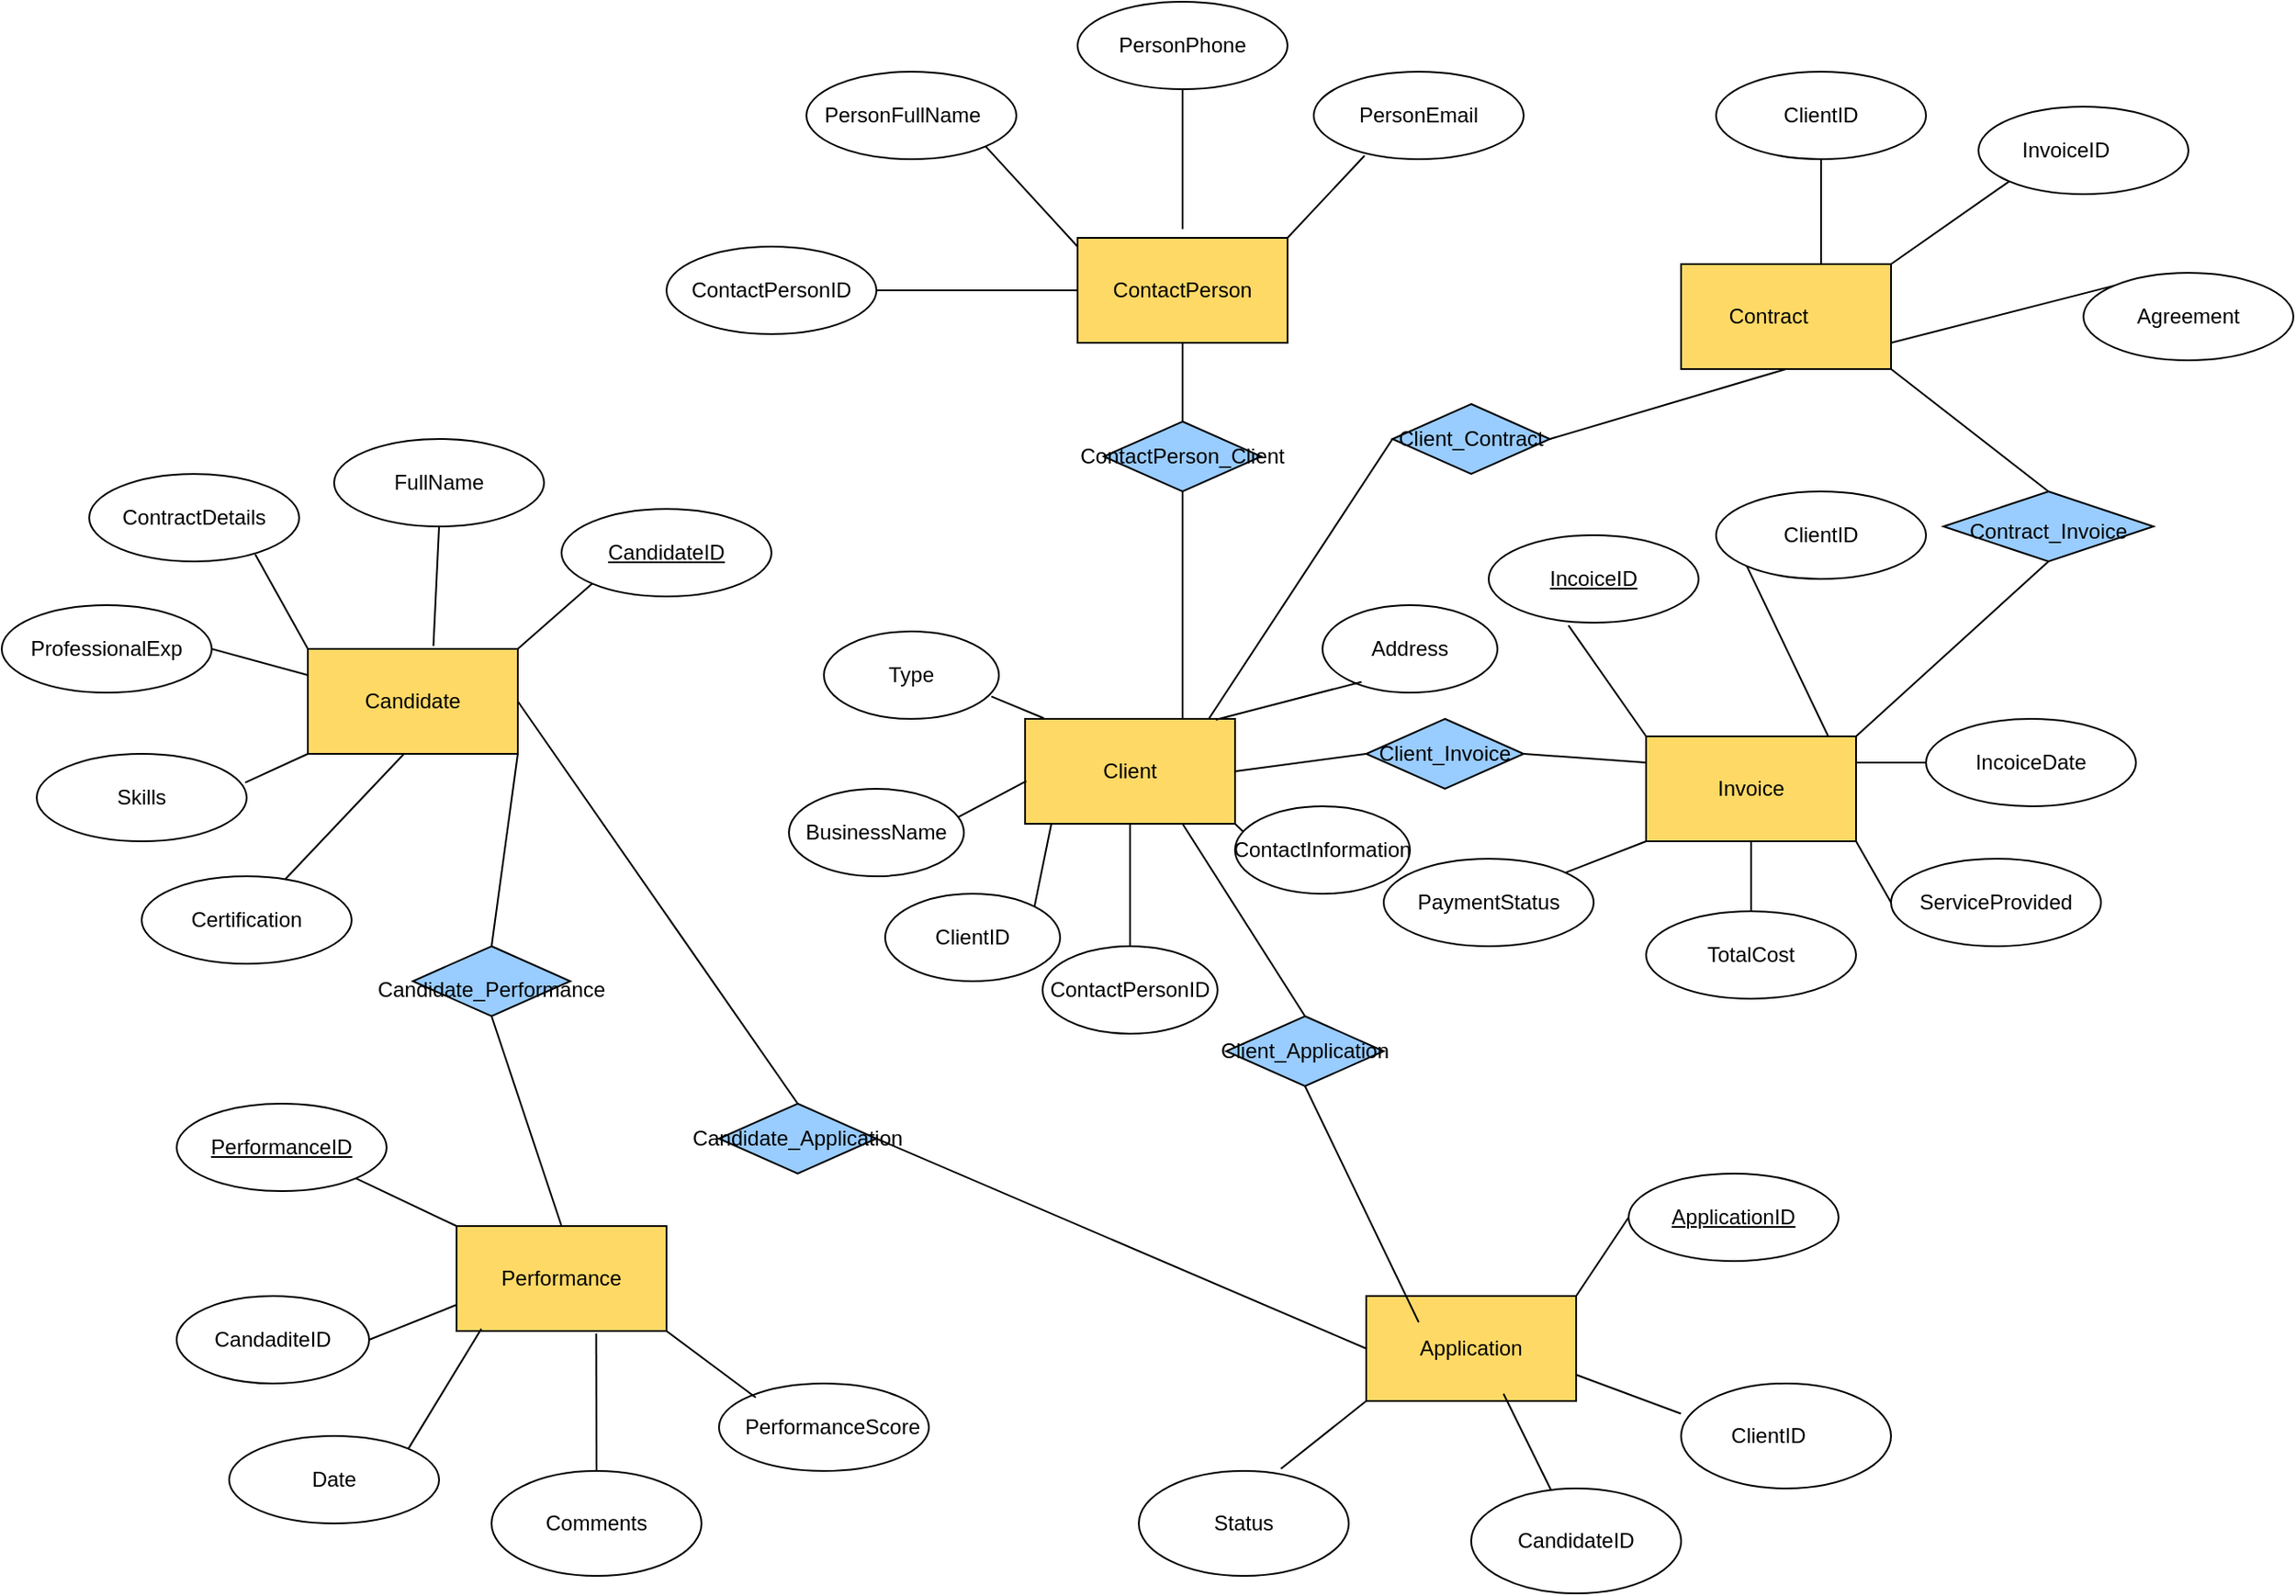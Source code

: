 <mxfile version="24.8.4">
  <diagram name="Page-1" id="_pU-WNQT1wnBNlO78gKb">
    <mxGraphModel dx="1106" dy="1480" grid="1" gridSize="10" guides="1" tooltips="1" connect="1" arrows="1" fold="1" page="1" pageScale="1" pageWidth="850" pageHeight="1100" math="0" shadow="0">
      <root>
        <mxCell id="0" />
        <mxCell id="1" parent="0" />
        <mxCell id="n1prHvsE-R-aELV-WZbh-2" value="" style="rounded=0;whiteSpace=wrap;html=1;fillColor=#FFD966;" vertex="1" parent="1">
          <mxGeometry x="775" y="590" width="120" height="60" as="geometry" />
        </mxCell>
        <mxCell id="n1prHvsE-R-aELV-WZbh-4" value="" style="rounded=0;whiteSpace=wrap;html=1;fillColor=#FFD966;" vertex="1" parent="1">
          <mxGeometry x="365" y="550" width="120" height="60" as="geometry" />
        </mxCell>
        <mxCell id="n1prHvsE-R-aELV-WZbh-9" value="" style="ellipse;whiteSpace=wrap;html=1;" vertex="1" parent="1">
          <mxGeometry x="600" y="970" width="120" height="50" as="geometry" />
        </mxCell>
        <mxCell id="n1prHvsE-R-aELV-WZbh-29" value="" style="rounded=0;whiteSpace=wrap;html=1;fillColor=#FFD966;" vertex="1" parent="1">
          <mxGeometry x="1150" y="330" width="120" height="60" as="geometry" />
        </mxCell>
        <mxCell id="n1prHvsE-R-aELV-WZbh-62" value="" style="rounded=0;whiteSpace=wrap;html=1;fillColor=#FFD966;" vertex="1" parent="1">
          <mxGeometry x="450" y="880" width="120" height="60" as="geometry" />
        </mxCell>
        <mxCell id="n1prHvsE-R-aELV-WZbh-63" value="" style="ellipse;whiteSpace=wrap;html=1;" vertex="1" parent="1">
          <mxGeometry x="290" y="810" width="120" height="50" as="geometry" />
        </mxCell>
        <mxCell id="n1prHvsE-R-aELV-WZbh-64" value="" style="ellipse;whiteSpace=wrap;html=1;" vertex="1" parent="1">
          <mxGeometry x="290" y="920" width="110" height="50" as="geometry" />
        </mxCell>
        <mxCell id="n1prHvsE-R-aELV-WZbh-65" value="" style="ellipse;whiteSpace=wrap;html=1;" vertex="1" parent="1">
          <mxGeometry x="470" y="1020" width="120" height="60" as="geometry" />
        </mxCell>
        <mxCell id="n1prHvsE-R-aELV-WZbh-66" value="" style="ellipse;whiteSpace=wrap;html=1;" vertex="1" parent="1">
          <mxGeometry x="320" y="1000" width="120" height="50" as="geometry" />
        </mxCell>
        <mxCell id="n1prHvsE-R-aELV-WZbh-67" value="PerformanceScore" style="text;html=1;align=center;verticalAlign=middle;whiteSpace=wrap;rounded=0;" vertex="1" parent="1">
          <mxGeometry x="635" y="980" width="60" height="30" as="geometry" />
        </mxCell>
        <mxCell id="n1prHvsE-R-aELV-WZbh-68" value="Comments" style="text;html=1;align=center;verticalAlign=middle;whiteSpace=wrap;rounded=0;" vertex="1" parent="1">
          <mxGeometry x="500" y="1035" width="60" height="30" as="geometry" />
        </mxCell>
        <mxCell id="n1prHvsE-R-aELV-WZbh-69" value="Date" style="text;html=1;align=center;verticalAlign=middle;whiteSpace=wrap;rounded=0;" vertex="1" parent="1">
          <mxGeometry x="350" y="1010" width="60" height="30" as="geometry" />
        </mxCell>
        <mxCell id="n1prHvsE-R-aELV-WZbh-70" value="CandaditeID" style="text;html=1;align=center;verticalAlign=middle;whiteSpace=wrap;rounded=0;" vertex="1" parent="1">
          <mxGeometry x="315" y="930" width="60" height="30" as="geometry" />
        </mxCell>
        <mxCell id="n1prHvsE-R-aELV-WZbh-71" value="&lt;u&gt;PerformanceID&lt;/u&gt;" style="text;html=1;align=center;verticalAlign=middle;whiteSpace=wrap;rounded=0;" vertex="1" parent="1">
          <mxGeometry x="320" y="820" width="60" height="30" as="geometry" />
        </mxCell>
        <mxCell id="n1prHvsE-R-aELV-WZbh-72" value="Performance" style="text;html=1;align=center;verticalAlign=middle;whiteSpace=wrap;rounded=0;" vertex="1" parent="1">
          <mxGeometry x="480" y="895" width="60" height="30" as="geometry" />
        </mxCell>
        <mxCell id="n1prHvsE-R-aELV-WZbh-73" value="" style="endArrow=none;html=1;rounded=0;exitX=1;exitY=1;exitDx=0;exitDy=0;entryX=0;entryY=0;entryDx=0;entryDy=0;" edge="1" parent="1" source="n1prHvsE-R-aELV-WZbh-62">
          <mxGeometry width="50" height="50" relative="1" as="geometry">
            <mxPoint x="490" y="770" as="sourcePoint" />
            <mxPoint x="621" y="978" as="targetPoint" />
          </mxGeometry>
        </mxCell>
        <mxCell id="n1prHvsE-R-aELV-WZbh-74" value="" style="endArrow=none;html=1;rounded=0;exitX=0.5;exitY=0;exitDx=0;exitDy=0;entryX=0.665;entryY=1.026;entryDx=0;entryDy=0;entryPerimeter=0;" edge="1" parent="1" source="n1prHvsE-R-aELV-WZbh-65" target="n1prHvsE-R-aELV-WZbh-62">
          <mxGeometry width="50" height="50" relative="1" as="geometry">
            <mxPoint x="490" y="770" as="sourcePoint" />
            <mxPoint x="540" y="720" as="targetPoint" />
          </mxGeometry>
        </mxCell>
        <mxCell id="n1prHvsE-R-aELV-WZbh-75" value="" style="endArrow=none;html=1;rounded=0;exitX=1;exitY=0;exitDx=0;exitDy=0;entryX=0.118;entryY=0.979;entryDx=0;entryDy=0;entryPerimeter=0;" edge="1" parent="1" source="n1prHvsE-R-aELV-WZbh-66" target="n1prHvsE-R-aELV-WZbh-62">
          <mxGeometry width="50" height="50" relative="1" as="geometry">
            <mxPoint x="490" y="770" as="sourcePoint" />
            <mxPoint x="540" y="720" as="targetPoint" />
          </mxGeometry>
        </mxCell>
        <mxCell id="n1prHvsE-R-aELV-WZbh-76" value="" style="endArrow=none;html=1;rounded=0;exitX=1;exitY=0.5;exitDx=0;exitDy=0;entryX=0;entryY=0.75;entryDx=0;entryDy=0;" edge="1" parent="1" source="n1prHvsE-R-aELV-WZbh-64" target="n1prHvsE-R-aELV-WZbh-62">
          <mxGeometry width="50" height="50" relative="1" as="geometry">
            <mxPoint x="490" y="770" as="sourcePoint" />
            <mxPoint x="540" y="720" as="targetPoint" />
          </mxGeometry>
        </mxCell>
        <mxCell id="n1prHvsE-R-aELV-WZbh-77" value="" style="endArrow=none;html=1;rounded=0;exitX=1;exitY=1;exitDx=0;exitDy=0;entryX=0;entryY=0;entryDx=0;entryDy=0;" edge="1" parent="1" source="n1prHvsE-R-aELV-WZbh-63" target="n1prHvsE-R-aELV-WZbh-62">
          <mxGeometry width="50" height="50" relative="1" as="geometry">
            <mxPoint x="490" y="770" as="sourcePoint" />
            <mxPoint x="540" y="720" as="targetPoint" />
          </mxGeometry>
        </mxCell>
        <mxCell id="n1prHvsE-R-aELV-WZbh-120" value="" style="rounded=0;whiteSpace=wrap;html=1;fillColor=#FFD966;" vertex="1" parent="1">
          <mxGeometry x="970" y="920" width="120" height="60" as="geometry" />
        </mxCell>
        <mxCell id="n1prHvsE-R-aELV-WZbh-121" value="" style="ellipse;whiteSpace=wrap;html=1;" vertex="1" parent="1">
          <mxGeometry x="1030" y="1030" width="120" height="60" as="geometry" />
        </mxCell>
        <mxCell id="n1prHvsE-R-aELV-WZbh-122" value="" style="ellipse;whiteSpace=wrap;html=1;" vertex="1" parent="1">
          <mxGeometry x="1120" y="850" width="120" height="50" as="geometry" />
        </mxCell>
        <mxCell id="n1prHvsE-R-aELV-WZbh-123" value="" style="ellipse;whiteSpace=wrap;html=1;" vertex="1" parent="1">
          <mxGeometry x="1150" y="970" width="120" height="60" as="geometry" />
        </mxCell>
        <mxCell id="n1prHvsE-R-aELV-WZbh-124" value="" style="ellipse;whiteSpace=wrap;html=1;" vertex="1" parent="1">
          <mxGeometry x="840" y="1020" width="120" height="60" as="geometry" />
        </mxCell>
        <mxCell id="n1prHvsE-R-aELV-WZbh-125" value="Status" style="text;html=1;align=center;verticalAlign=middle;whiteSpace=wrap;rounded=0;" vertex="1" parent="1">
          <mxGeometry x="870" y="1035" width="60" height="30" as="geometry" />
        </mxCell>
        <mxCell id="n1prHvsE-R-aELV-WZbh-126" value="CandidateID" style="text;html=1;align=center;verticalAlign=middle;whiteSpace=wrap;rounded=0;" vertex="1" parent="1">
          <mxGeometry x="1060" y="1045" width="60" height="30" as="geometry" />
        </mxCell>
        <mxCell id="n1prHvsE-R-aELV-WZbh-127" value="ClientID" style="text;html=1;align=center;verticalAlign=middle;whiteSpace=wrap;rounded=0;" vertex="1" parent="1">
          <mxGeometry x="1170" y="985" width="60" height="30" as="geometry" />
        </mxCell>
        <mxCell id="n1prHvsE-R-aELV-WZbh-128" value="&lt;u&gt;ApplicationID&lt;/u&gt;" style="text;html=1;align=center;verticalAlign=middle;whiteSpace=wrap;rounded=0;" vertex="1" parent="1">
          <mxGeometry x="1150" y="860" width="60" height="30" as="geometry" />
        </mxCell>
        <mxCell id="n1prHvsE-R-aELV-WZbh-129" value="Application" style="text;html=1;align=center;verticalAlign=middle;whiteSpace=wrap;rounded=0;" vertex="1" parent="1">
          <mxGeometry x="1000" y="935" width="60" height="30" as="geometry" />
        </mxCell>
        <mxCell id="n1prHvsE-R-aELV-WZbh-130" value="" style="endArrow=none;html=1;rounded=0;exitX=-0.001;exitY=0.288;exitDx=0;exitDy=0;exitPerimeter=0;entryX=1;entryY=0.75;entryDx=0;entryDy=0;" edge="1" parent="1" source="n1prHvsE-R-aELV-WZbh-123" target="n1prHvsE-R-aELV-WZbh-120">
          <mxGeometry width="50" height="50" relative="1" as="geometry">
            <mxPoint x="930" y="860" as="sourcePoint" />
            <mxPoint x="980" y="810" as="targetPoint" />
          </mxGeometry>
        </mxCell>
        <mxCell id="n1prHvsE-R-aELV-WZbh-131" value="" style="endArrow=none;html=1;rounded=0;entryX=0.654;entryY=0.931;entryDx=0;entryDy=0;entryPerimeter=0;" edge="1" parent="1" source="n1prHvsE-R-aELV-WZbh-121" target="n1prHvsE-R-aELV-WZbh-120">
          <mxGeometry width="50" height="50" relative="1" as="geometry">
            <mxPoint x="930" y="860" as="sourcePoint" />
            <mxPoint x="980" y="810" as="targetPoint" />
          </mxGeometry>
        </mxCell>
        <mxCell id="n1prHvsE-R-aELV-WZbh-132" value="" style="endArrow=none;html=1;rounded=0;exitX=0.677;exitY=-0.021;exitDx=0;exitDy=0;exitPerimeter=0;entryX=0;entryY=1;entryDx=0;entryDy=0;" edge="1" parent="1" source="n1prHvsE-R-aELV-WZbh-124" target="n1prHvsE-R-aELV-WZbh-120">
          <mxGeometry width="50" height="50" relative="1" as="geometry">
            <mxPoint x="930" y="860" as="sourcePoint" />
            <mxPoint x="980" y="810" as="targetPoint" />
          </mxGeometry>
        </mxCell>
        <mxCell id="n1prHvsE-R-aELV-WZbh-133" value="" style="endArrow=none;html=1;rounded=0;entryX=0;entryY=0.5;entryDx=0;entryDy=0;exitX=1;exitY=0;exitDx=0;exitDy=0;" edge="1" parent="1" source="n1prHvsE-R-aELV-WZbh-120" target="n1prHvsE-R-aELV-WZbh-122">
          <mxGeometry width="50" height="50" relative="1" as="geometry">
            <mxPoint x="1030" y="900" as="sourcePoint" />
            <mxPoint x="1080" y="850" as="targetPoint" />
          </mxGeometry>
        </mxCell>
        <mxCell id="n1prHvsE-R-aELV-WZbh-154" value="" style="rounded=0;whiteSpace=wrap;html=1;fillColor=#FFD966;" vertex="1" parent="1">
          <mxGeometry x="1130" y="600" width="120" height="60" as="geometry" />
        </mxCell>
        <mxCell id="n1prHvsE-R-aELV-WZbh-155" value="" style="ellipse;whiteSpace=wrap;html=1;" vertex="1" parent="1">
          <mxGeometry x="1040" y="485" width="120" height="50" as="geometry" />
        </mxCell>
        <mxCell id="n1prHvsE-R-aELV-WZbh-156" value="" style="ellipse;whiteSpace=wrap;html=1;" vertex="1" parent="1">
          <mxGeometry x="980" y="670" width="120" height="50" as="geometry" />
        </mxCell>
        <mxCell id="n1prHvsE-R-aELV-WZbh-157" value="" style="ellipse;whiteSpace=wrap;html=1;" vertex="1" parent="1">
          <mxGeometry x="1130" y="700" width="120" height="50" as="geometry" />
        </mxCell>
        <mxCell id="n1prHvsE-R-aELV-WZbh-158" value="" style="ellipse;whiteSpace=wrap;html=1;" vertex="1" parent="1">
          <mxGeometry x="1170" y="460" width="120" height="50" as="geometry" />
        </mxCell>
        <mxCell id="n1prHvsE-R-aELV-WZbh-159" value="" style="ellipse;whiteSpace=wrap;html=1;" vertex="1" parent="1">
          <mxGeometry x="1290" y="590" width="120" height="50" as="geometry" />
        </mxCell>
        <mxCell id="n1prHvsE-R-aELV-WZbh-160" value="" style="ellipse;whiteSpace=wrap;html=1;" vertex="1" parent="1">
          <mxGeometry x="1270" y="670" width="120" height="50" as="geometry" />
        </mxCell>
        <mxCell id="n1prHvsE-R-aELV-WZbh-161" value="IncoiceDate" style="text;html=1;align=center;verticalAlign=middle;whiteSpace=wrap;rounded=0;" vertex="1" parent="1">
          <mxGeometry x="1320" y="600" width="60" height="30" as="geometry" />
        </mxCell>
        <mxCell id="n1prHvsE-R-aELV-WZbh-162" value="ClientID" style="text;html=1;align=center;verticalAlign=middle;whiteSpace=wrap;rounded=0;" vertex="1" parent="1">
          <mxGeometry x="1200" y="470" width="60" height="30" as="geometry" />
        </mxCell>
        <mxCell id="n1prHvsE-R-aELV-WZbh-163" value="&lt;u&gt;IncoiceID&lt;/u&gt;" style="text;html=1;align=center;verticalAlign=middle;whiteSpace=wrap;rounded=0;" vertex="1" parent="1">
          <mxGeometry x="1070" y="495" width="60" height="30" as="geometry" />
        </mxCell>
        <mxCell id="n1prHvsE-R-aELV-WZbh-164" value="ServiceProvided" style="text;html=1;align=center;verticalAlign=middle;whiteSpace=wrap;rounded=0;" vertex="1" parent="1">
          <mxGeometry x="1300" y="680" width="60" height="30" as="geometry" />
        </mxCell>
        <mxCell id="n1prHvsE-R-aELV-WZbh-165" value="TotalCost" style="text;html=1;align=center;verticalAlign=middle;whiteSpace=wrap;rounded=0;" vertex="1" parent="1">
          <mxGeometry x="1160" y="710" width="60" height="30" as="geometry" />
        </mxCell>
        <mxCell id="n1prHvsE-R-aELV-WZbh-166" value="PaymentStatus" style="text;html=1;align=center;verticalAlign=middle;whiteSpace=wrap;rounded=0;" vertex="1" parent="1">
          <mxGeometry x="1010" y="680" width="60" height="30" as="geometry" />
        </mxCell>
        <mxCell id="n1prHvsE-R-aELV-WZbh-167" value="Invoice" style="text;html=1;align=center;verticalAlign=middle;whiteSpace=wrap;rounded=0;" vertex="1" parent="1">
          <mxGeometry x="1160" y="615" width="60" height="30" as="geometry" />
        </mxCell>
        <mxCell id="n1prHvsE-R-aELV-WZbh-168" value="" style="endArrow=none;html=1;rounded=0;entryX=0;entryY=0.5;entryDx=0;entryDy=0;exitX=1;exitY=0.25;exitDx=0;exitDy=0;" edge="1" parent="1" source="n1prHvsE-R-aELV-WZbh-154" target="n1prHvsE-R-aELV-WZbh-159">
          <mxGeometry width="50" height="50" relative="1" as="geometry">
            <mxPoint x="900" y="830" as="sourcePoint" />
            <mxPoint x="950" y="780" as="targetPoint" />
          </mxGeometry>
        </mxCell>
        <mxCell id="n1prHvsE-R-aELV-WZbh-169" value="" style="endArrow=none;html=1;rounded=0;exitX=0;exitY=0.5;exitDx=0;exitDy=0;entryX=1;entryY=1;entryDx=0;entryDy=0;" edge="1" parent="1" source="n1prHvsE-R-aELV-WZbh-160" target="n1prHvsE-R-aELV-WZbh-154">
          <mxGeometry width="50" height="50" relative="1" as="geometry">
            <mxPoint x="900" y="830" as="sourcePoint" />
            <mxPoint x="950" y="780" as="targetPoint" />
          </mxGeometry>
        </mxCell>
        <mxCell id="n1prHvsE-R-aELV-WZbh-170" value="" style="endArrow=none;html=1;rounded=0;entryX=0.5;entryY=1;entryDx=0;entryDy=0;exitX=0.5;exitY=0;exitDx=0;exitDy=0;" edge="1" parent="1" source="n1prHvsE-R-aELV-WZbh-157" target="n1prHvsE-R-aELV-WZbh-154">
          <mxGeometry width="50" height="50" relative="1" as="geometry">
            <mxPoint x="900" y="830" as="sourcePoint" />
            <mxPoint x="950" y="780" as="targetPoint" />
          </mxGeometry>
        </mxCell>
        <mxCell id="n1prHvsE-R-aELV-WZbh-171" value="" style="endArrow=none;html=1;rounded=0;entryX=0;entryY=1;entryDx=0;entryDy=0;" edge="1" parent="1" source="n1prHvsE-R-aELV-WZbh-156" target="n1prHvsE-R-aELV-WZbh-154">
          <mxGeometry width="50" height="50" relative="1" as="geometry">
            <mxPoint x="1000" y="810" as="sourcePoint" />
            <mxPoint x="1050" y="760" as="targetPoint" />
          </mxGeometry>
        </mxCell>
        <mxCell id="n1prHvsE-R-aELV-WZbh-172" value="" style="endArrow=none;html=1;rounded=0;exitX=0;exitY=0;exitDx=0;exitDy=0;entryX=0.38;entryY=1.031;entryDx=0;entryDy=0;entryPerimeter=0;" edge="1" parent="1" source="n1prHvsE-R-aELV-WZbh-154" target="n1prHvsE-R-aELV-WZbh-155">
          <mxGeometry width="50" height="50" relative="1" as="geometry">
            <mxPoint x="1090" y="610" as="sourcePoint" />
            <mxPoint x="1140" y="560" as="targetPoint" />
          </mxGeometry>
        </mxCell>
        <mxCell id="n1prHvsE-R-aELV-WZbh-173" value="" style="endArrow=none;html=1;rounded=0;entryX=0;entryY=1;entryDx=0;entryDy=0;exitX=0.868;exitY=0.002;exitDx=0;exitDy=0;exitPerimeter=0;" edge="1" parent="1" source="n1prHvsE-R-aELV-WZbh-154" target="n1prHvsE-R-aELV-WZbh-158">
          <mxGeometry width="50" height="50" relative="1" as="geometry">
            <mxPoint x="900" y="830" as="sourcePoint" />
            <mxPoint x="950" y="780" as="targetPoint" />
          </mxGeometry>
        </mxCell>
        <mxCell id="n1prHvsE-R-aELV-WZbh-174" value="" style="ellipse;whiteSpace=wrap;html=1;" vertex="1" parent="1">
          <mxGeometry x="1170" y="220" width="120" height="50" as="geometry" />
        </mxCell>
        <mxCell id="n1prHvsE-R-aELV-WZbh-175" value="" style="ellipse;whiteSpace=wrap;html=1;" vertex="1" parent="1">
          <mxGeometry x="1320" y="240" width="120" height="50" as="geometry" />
        </mxCell>
        <mxCell id="n1prHvsE-R-aELV-WZbh-176" value="" style="ellipse;whiteSpace=wrap;html=1;" vertex="1" parent="1">
          <mxGeometry x="1380" y="335" width="120" height="50" as="geometry" />
        </mxCell>
        <mxCell id="n1prHvsE-R-aELV-WZbh-177" value="Agreement" style="text;html=1;align=center;verticalAlign=middle;whiteSpace=wrap;rounded=0;" vertex="1" parent="1">
          <mxGeometry x="1410" y="345" width="60" height="30" as="geometry" />
        </mxCell>
        <mxCell id="n1prHvsE-R-aELV-WZbh-178" value="InvoiceID" style="text;html=1;align=center;verticalAlign=middle;whiteSpace=wrap;rounded=0;" vertex="1" parent="1">
          <mxGeometry x="1340" y="250" width="60" height="30" as="geometry" />
        </mxCell>
        <mxCell id="n1prHvsE-R-aELV-WZbh-179" value="ClientID" style="text;html=1;align=center;verticalAlign=middle;whiteSpace=wrap;rounded=0;" vertex="1" parent="1">
          <mxGeometry x="1200" y="230" width="60" height="30" as="geometry" />
        </mxCell>
        <mxCell id="n1prHvsE-R-aELV-WZbh-180" value="" style="endArrow=none;html=1;rounded=0;entryX=0.5;entryY=1;entryDx=0;entryDy=0;" edge="1" parent="1" target="n1prHvsE-R-aELV-WZbh-174">
          <mxGeometry width="50" height="50" relative="1" as="geometry">
            <mxPoint x="1230" y="330" as="sourcePoint" />
            <mxPoint x="1220" y="710" as="targetPoint" />
          </mxGeometry>
        </mxCell>
        <mxCell id="n1prHvsE-R-aELV-WZbh-181" value="" style="endArrow=none;html=1;rounded=0;exitX=0;exitY=1;exitDx=0;exitDy=0;entryX=1;entryY=0;entryDx=0;entryDy=0;" edge="1" parent="1" source="n1prHvsE-R-aELV-WZbh-175" target="n1prHvsE-R-aELV-WZbh-29">
          <mxGeometry width="50" height="50" relative="1" as="geometry">
            <mxPoint x="1170" y="760" as="sourcePoint" />
            <mxPoint x="1220" y="710" as="targetPoint" />
          </mxGeometry>
        </mxCell>
        <mxCell id="n1prHvsE-R-aELV-WZbh-182" value="" style="endArrow=none;html=1;rounded=0;exitX=1;exitY=0.75;exitDx=0;exitDy=0;entryX=0;entryY=0;entryDx=0;entryDy=0;" edge="1" parent="1" source="n1prHvsE-R-aELV-WZbh-29" target="n1prHvsE-R-aELV-WZbh-176">
          <mxGeometry width="50" height="50" relative="1" as="geometry">
            <mxPoint x="1170" y="760" as="sourcePoint" />
            <mxPoint x="1220" y="710" as="targetPoint" />
          </mxGeometry>
        </mxCell>
        <mxCell id="n1prHvsE-R-aELV-WZbh-183" value="Contract" style="text;html=1;align=center;verticalAlign=middle;whiteSpace=wrap;rounded=0;" vertex="1" parent="1">
          <mxGeometry x="1170" y="345" width="60" height="30" as="geometry" />
        </mxCell>
        <mxCell id="n1prHvsE-R-aELV-WZbh-184" value="" style="ellipse;whiteSpace=wrap;html=1;" vertex="1" parent="1">
          <mxGeometry x="510" y="470" width="120" height="50" as="geometry" />
        </mxCell>
        <mxCell id="n1prHvsE-R-aELV-WZbh-185" value="" style="ellipse;whiteSpace=wrap;html=1;" vertex="1" parent="1">
          <mxGeometry x="270" y="680" width="120" height="50" as="geometry" />
        </mxCell>
        <mxCell id="n1prHvsE-R-aELV-WZbh-186" value="" style="ellipse;whiteSpace=wrap;html=1;" vertex="1" parent="1">
          <mxGeometry x="380" y="430" width="120" height="50" as="geometry" />
        </mxCell>
        <mxCell id="n1prHvsE-R-aELV-WZbh-187" value="" style="ellipse;whiteSpace=wrap;html=1;" vertex="1" parent="1">
          <mxGeometry x="240" y="450" width="120" height="50" as="geometry" />
        </mxCell>
        <mxCell id="n1prHvsE-R-aELV-WZbh-188" value="" style="ellipse;whiteSpace=wrap;html=1;" vertex="1" parent="1">
          <mxGeometry x="190" y="525" width="120" height="50" as="geometry" />
        </mxCell>
        <mxCell id="n1prHvsE-R-aELV-WZbh-189" value="" style="ellipse;whiteSpace=wrap;html=1;" vertex="1" parent="1">
          <mxGeometry x="210" y="610" width="120" height="50" as="geometry" />
        </mxCell>
        <mxCell id="n1prHvsE-R-aELV-WZbh-190" value="Candidate" style="text;html=1;align=center;verticalAlign=middle;whiteSpace=wrap;rounded=0;" vertex="1" parent="1">
          <mxGeometry x="395" y="565" width="60" height="30" as="geometry" />
        </mxCell>
        <mxCell id="n1prHvsE-R-aELV-WZbh-191" value="Certification" style="text;html=1;align=center;verticalAlign=middle;whiteSpace=wrap;rounded=0;" vertex="1" parent="1">
          <mxGeometry x="300" y="690" width="60" height="30" as="geometry" />
        </mxCell>
        <mxCell id="n1prHvsE-R-aELV-WZbh-192" value="Skills" style="text;html=1;align=center;verticalAlign=middle;whiteSpace=wrap;rounded=0;" vertex="1" parent="1">
          <mxGeometry x="240" y="620" width="60" height="30" as="geometry" />
        </mxCell>
        <mxCell id="n1prHvsE-R-aELV-WZbh-193" value="ProfessionalExp" style="text;html=1;align=center;verticalAlign=middle;whiteSpace=wrap;rounded=0;" vertex="1" parent="1">
          <mxGeometry x="220" y="535" width="60" height="30" as="geometry" />
        </mxCell>
        <mxCell id="n1prHvsE-R-aELV-WZbh-194" value="ContractDetails" style="text;html=1;align=center;verticalAlign=middle;whiteSpace=wrap;rounded=0;" vertex="1" parent="1">
          <mxGeometry x="270" y="460" width="60" height="30" as="geometry" />
        </mxCell>
        <mxCell id="n1prHvsE-R-aELV-WZbh-195" value="FullName" style="text;html=1;align=center;verticalAlign=middle;whiteSpace=wrap;rounded=0;" vertex="1" parent="1">
          <mxGeometry x="410" y="440" width="60" height="30" as="geometry" />
        </mxCell>
        <mxCell id="n1prHvsE-R-aELV-WZbh-196" value="&lt;u&gt;CandidateID&lt;/u&gt;" style="text;html=1;align=center;verticalAlign=middle;whiteSpace=wrap;rounded=0;" vertex="1" parent="1">
          <mxGeometry x="540" y="480" width="60" height="30" as="geometry" />
        </mxCell>
        <mxCell id="n1prHvsE-R-aELV-WZbh-197" value="" style="endArrow=none;html=1;rounded=0;exitX=0.456;exitY=1.004;exitDx=0;exitDy=0;exitPerimeter=0;" edge="1" parent="1" source="n1prHvsE-R-aELV-WZbh-4" target="n1prHvsE-R-aELV-WZbh-185">
          <mxGeometry width="50" height="50" relative="1" as="geometry">
            <mxPoint x="470" y="580" as="sourcePoint" />
            <mxPoint x="520" y="530" as="targetPoint" />
          </mxGeometry>
        </mxCell>
        <mxCell id="n1prHvsE-R-aELV-WZbh-198" value="" style="endArrow=none;html=1;rounded=0;entryX=0.993;entryY=0.329;entryDx=0;entryDy=0;entryPerimeter=0;exitX=0;exitY=1;exitDx=0;exitDy=0;" edge="1" parent="1" source="n1prHvsE-R-aELV-WZbh-4" target="n1prHvsE-R-aELV-WZbh-189">
          <mxGeometry width="50" height="50" relative="1" as="geometry">
            <mxPoint x="470" y="580" as="sourcePoint" />
            <mxPoint x="520" y="530" as="targetPoint" />
          </mxGeometry>
        </mxCell>
        <mxCell id="n1prHvsE-R-aELV-WZbh-199" value="" style="endArrow=none;html=1;rounded=0;entryX=1;entryY=0.5;entryDx=0;entryDy=0;exitX=0;exitY=0.25;exitDx=0;exitDy=0;" edge="1" parent="1" source="n1prHvsE-R-aELV-WZbh-4" target="n1prHvsE-R-aELV-WZbh-188">
          <mxGeometry width="50" height="50" relative="1" as="geometry">
            <mxPoint x="470" y="580" as="sourcePoint" />
            <mxPoint x="520" y="530" as="targetPoint" />
          </mxGeometry>
        </mxCell>
        <mxCell id="n1prHvsE-R-aELV-WZbh-200" value="" style="endArrow=none;html=1;rounded=0;entryX=0.791;entryY=0.919;entryDx=0;entryDy=0;entryPerimeter=0;exitX=0;exitY=0;exitDx=0;exitDy=0;" edge="1" parent="1" source="n1prHvsE-R-aELV-WZbh-4" target="n1prHvsE-R-aELV-WZbh-187">
          <mxGeometry width="50" height="50" relative="1" as="geometry">
            <mxPoint x="470" y="580" as="sourcePoint" />
            <mxPoint x="520" y="530" as="targetPoint" />
          </mxGeometry>
        </mxCell>
        <mxCell id="n1prHvsE-R-aELV-WZbh-201" value="" style="endArrow=none;html=1;rounded=0;entryX=0.5;entryY=1;entryDx=0;entryDy=0;exitX=0.598;exitY=-0.028;exitDx=0;exitDy=0;exitPerimeter=0;" edge="1" parent="1" source="n1prHvsE-R-aELV-WZbh-4" target="n1prHvsE-R-aELV-WZbh-186">
          <mxGeometry width="50" height="50" relative="1" as="geometry">
            <mxPoint x="470" y="580" as="sourcePoint" />
            <mxPoint x="520" y="530" as="targetPoint" />
          </mxGeometry>
        </mxCell>
        <mxCell id="n1prHvsE-R-aELV-WZbh-202" value="" style="endArrow=none;html=1;rounded=0;entryX=0;entryY=1;entryDx=0;entryDy=0;exitX=1;exitY=0;exitDx=0;exitDy=0;" edge="1" parent="1" source="n1prHvsE-R-aELV-WZbh-4" target="n1prHvsE-R-aELV-WZbh-184">
          <mxGeometry width="50" height="50" relative="1" as="geometry">
            <mxPoint x="470" y="580" as="sourcePoint" />
            <mxPoint x="520" y="530" as="targetPoint" />
          </mxGeometry>
        </mxCell>
        <mxCell id="n1prHvsE-R-aELV-WZbh-203" value="" style="ellipse;whiteSpace=wrap;html=1;" vertex="1" parent="1">
          <mxGeometry x="695" y="690" width="100" height="50" as="geometry" />
        </mxCell>
        <mxCell id="n1prHvsE-R-aELV-WZbh-204" value="" style="ellipse;whiteSpace=wrap;html=1;" vertex="1" parent="1">
          <mxGeometry x="785" y="720" width="100" height="50" as="geometry" />
        </mxCell>
        <mxCell id="n1prHvsE-R-aELV-WZbh-205" value="" style="ellipse;whiteSpace=wrap;html=1;" vertex="1" parent="1">
          <mxGeometry x="895" y="640" width="100" height="50" as="geometry" />
        </mxCell>
        <mxCell id="n1prHvsE-R-aELV-WZbh-206" value="" style="ellipse;whiteSpace=wrap;html=1;" vertex="1" parent="1">
          <mxGeometry x="945" y="525" width="100" height="50" as="geometry" />
        </mxCell>
        <mxCell id="n1prHvsE-R-aELV-WZbh-207" value="" style="ellipse;whiteSpace=wrap;html=1;" vertex="1" parent="1">
          <mxGeometry x="640" y="630" width="100" height="50" as="geometry" />
        </mxCell>
        <mxCell id="n1prHvsE-R-aELV-WZbh-208" value="" style="ellipse;whiteSpace=wrap;html=1;" vertex="1" parent="1">
          <mxGeometry x="660" y="540" width="100" height="50" as="geometry" />
        </mxCell>
        <mxCell id="n1prHvsE-R-aELV-WZbh-209" value="Candidate_Application" style="rhombus;whiteSpace=wrap;html=1;fillColor=#99CCFF;" vertex="1" parent="1">
          <mxGeometry x="600" y="810" width="90" height="40" as="geometry" />
        </mxCell>
        <mxCell id="n1prHvsE-R-aELV-WZbh-210" value="" style="rhombus;whiteSpace=wrap;html=1;fillColor=#99CCFF;" vertex="1" parent="1">
          <mxGeometry x="820" y="420" width="90" height="40" as="geometry" />
        </mxCell>
        <mxCell id="n1prHvsE-R-aELV-WZbh-211" value="" style="rhombus;whiteSpace=wrap;html=1;fillColor=#99CCFF;" vertex="1" parent="1">
          <mxGeometry x="890" y="760" width="90" height="40" as="geometry" />
        </mxCell>
        <mxCell id="n1prHvsE-R-aELV-WZbh-212" value="" style="rhombus;whiteSpace=wrap;html=1;fillColor=#99CCFF;" vertex="1" parent="1">
          <mxGeometry x="970" y="590" width="90" height="40" as="geometry" />
        </mxCell>
        <mxCell id="n1prHvsE-R-aELV-WZbh-213" value="" style="rhombus;whiteSpace=wrap;html=1;fillColor=#99CCFF;" vertex="1" parent="1">
          <mxGeometry x="1300" y="460" width="120" height="40" as="geometry" />
        </mxCell>
        <mxCell id="n1prHvsE-R-aELV-WZbh-214" value="Client_Contract" style="rhombus;whiteSpace=wrap;html=1;fillColor=#99CCFF;" vertex="1" parent="1">
          <mxGeometry x="985" y="410" width="90" height="40" as="geometry" />
        </mxCell>
        <mxCell id="n1prHvsE-R-aELV-WZbh-215" value="" style="rhombus;whiteSpace=wrap;html=1;fillColor=#99CCFF;" vertex="1" parent="1">
          <mxGeometry x="425" y="720" width="90" height="40" as="geometry" />
        </mxCell>
        <mxCell id="n1prHvsE-R-aELV-WZbh-217" value="" style="endArrow=none;html=1;rounded=0;exitX=0.75;exitY=1;exitDx=0;exitDy=0;entryX=0.5;entryY=0;entryDx=0;entryDy=0;" edge="1" parent="1" source="n1prHvsE-R-aELV-WZbh-2" target="n1prHvsE-R-aELV-WZbh-211">
          <mxGeometry width="50" height="50" relative="1" as="geometry">
            <mxPoint x="860" y="430" as="sourcePoint" />
            <mxPoint x="910" y="380" as="targetPoint" />
          </mxGeometry>
        </mxCell>
        <mxCell id="n1prHvsE-R-aELV-WZbh-218" value="" style="endArrow=none;html=1;rounded=0;entryX=0.5;entryY=1;entryDx=0;entryDy=0;exitX=1;exitY=0;exitDx=0;exitDy=0;" edge="1" parent="1" source="n1prHvsE-R-aELV-WZbh-154" target="n1prHvsE-R-aELV-WZbh-213">
          <mxGeometry width="50" height="50" relative="1" as="geometry">
            <mxPoint x="860" y="430" as="sourcePoint" />
            <mxPoint x="910" y="380" as="targetPoint" />
          </mxGeometry>
        </mxCell>
        <mxCell id="n1prHvsE-R-aELV-WZbh-219" value="" style="endArrow=none;html=1;rounded=0;entryX=1;entryY=1;entryDx=0;entryDy=0;exitX=0.5;exitY=0;exitDx=0;exitDy=0;" edge="1" parent="1" source="n1prHvsE-R-aELV-WZbh-213" target="n1prHvsE-R-aELV-WZbh-29">
          <mxGeometry width="50" height="50" relative="1" as="geometry">
            <mxPoint x="860" y="430" as="sourcePoint" />
            <mxPoint x="910" y="380" as="targetPoint" />
          </mxGeometry>
        </mxCell>
        <mxCell id="n1prHvsE-R-aELV-WZbh-220" value="" style="endArrow=none;html=1;rounded=0;exitX=0.5;exitY=0;exitDx=0;exitDy=0;entryX=1;entryY=1;entryDx=0;entryDy=0;" edge="1" parent="1" source="n1prHvsE-R-aELV-WZbh-215" target="n1prHvsE-R-aELV-WZbh-4">
          <mxGeometry width="50" height="50" relative="1" as="geometry">
            <mxPoint x="860" y="430" as="sourcePoint" />
            <mxPoint x="910" y="380" as="targetPoint" />
          </mxGeometry>
        </mxCell>
        <mxCell id="n1prHvsE-R-aELV-WZbh-221" value="" style="endArrow=none;html=1;rounded=0;entryX=0.5;entryY=0;entryDx=0;entryDy=0;exitX=0.5;exitY=1;exitDx=0;exitDy=0;" edge="1" parent="1" source="n1prHvsE-R-aELV-WZbh-215" target="n1prHvsE-R-aELV-WZbh-62">
          <mxGeometry width="50" height="50" relative="1" as="geometry">
            <mxPoint x="860" y="430" as="sourcePoint" />
            <mxPoint x="910" y="380" as="targetPoint" />
          </mxGeometry>
        </mxCell>
        <mxCell id="n1prHvsE-R-aELV-WZbh-222" value="Contract_Invoice" style="text;html=1;align=center;verticalAlign=middle;whiteSpace=wrap;rounded=0;" vertex="1" parent="1">
          <mxGeometry x="1330" y="465" width="60" height="35" as="geometry" />
        </mxCell>
        <mxCell id="n1prHvsE-R-aELV-WZbh-223" value="" style="endArrow=none;html=1;rounded=0;exitX=0.5;exitY=1;exitDx=0;exitDy=0;entryX=0;entryY=0;entryDx=0;entryDy=0;" edge="1" parent="1" source="n1prHvsE-R-aELV-WZbh-211" target="n1prHvsE-R-aELV-WZbh-129">
          <mxGeometry width="50" height="50" relative="1" as="geometry">
            <mxPoint x="960" y="790" as="sourcePoint" />
            <mxPoint x="1055" y="890" as="targetPoint" />
          </mxGeometry>
        </mxCell>
        <mxCell id="n1prHvsE-R-aELV-WZbh-224" value="Client" style="text;html=1;align=center;verticalAlign=middle;whiteSpace=wrap;rounded=0;" vertex="1" parent="1">
          <mxGeometry x="805" y="605" width="60" height="30" as="geometry" />
        </mxCell>
        <mxCell id="n1prHvsE-R-aELV-WZbh-225" value="Client_Application" style="text;html=1;align=center;verticalAlign=middle;whiteSpace=wrap;rounded=0;" vertex="1" parent="1">
          <mxGeometry x="905" y="765" width="60" height="30" as="geometry" />
        </mxCell>
        <mxCell id="n1prHvsE-R-aELV-WZbh-226" value="Candidate_Performance" style="text;html=1;align=center;verticalAlign=middle;whiteSpace=wrap;rounded=0;" vertex="1" parent="1">
          <mxGeometry x="440" y="730" width="60" height="30" as="geometry" />
        </mxCell>
        <mxCell id="n1prHvsE-R-aELV-WZbh-227" value="ContactInformation" style="text;html=1;align=center;verticalAlign=middle;whiteSpace=wrap;rounded=0;" vertex="1" parent="1">
          <mxGeometry x="915" y="650" width="60" height="30" as="geometry" />
        </mxCell>
        <mxCell id="n1prHvsE-R-aELV-WZbh-228" value="Address" style="text;html=1;align=center;verticalAlign=middle;whiteSpace=wrap;rounded=0;" vertex="1" parent="1">
          <mxGeometry x="965" y="535" width="60" height="30" as="geometry" />
        </mxCell>
        <mxCell id="n1prHvsE-R-aELV-WZbh-229" value="ContactPersonID" style="text;html=1;align=center;verticalAlign=middle;whiteSpace=wrap;rounded=0;" vertex="1" parent="1">
          <mxGeometry x="805" y="730" width="60" height="30" as="geometry" />
        </mxCell>
        <mxCell id="n1prHvsE-R-aELV-WZbh-230" value="ClientID" style="text;html=1;align=center;verticalAlign=middle;whiteSpace=wrap;rounded=0;" vertex="1" parent="1">
          <mxGeometry x="715" y="700" width="60" height="30" as="geometry" />
        </mxCell>
        <mxCell id="n1prHvsE-R-aELV-WZbh-231" value="BusinessName" style="text;html=1;align=center;verticalAlign=middle;whiteSpace=wrap;rounded=0;" vertex="1" parent="1">
          <mxGeometry x="660" y="640" width="60" height="30" as="geometry" />
        </mxCell>
        <mxCell id="n1prHvsE-R-aELV-WZbh-232" value="Type" style="text;html=1;align=center;verticalAlign=middle;whiteSpace=wrap;rounded=0;" vertex="1" parent="1">
          <mxGeometry x="680" y="550" width="60" height="30" as="geometry" />
        </mxCell>
        <mxCell id="n1prHvsE-R-aELV-WZbh-237" value="" style="endArrow=none;html=1;rounded=0;entryX=0.5;entryY=1;entryDx=0;entryDy=0;" edge="1" parent="1" target="n1prHvsE-R-aELV-WZbh-2">
          <mxGeometry width="50" height="50" relative="1" as="geometry">
            <mxPoint x="835" y="720" as="sourcePoint" />
            <mxPoint x="880" y="720" as="targetPoint" />
          </mxGeometry>
        </mxCell>
        <mxCell id="n1prHvsE-R-aELV-WZbh-239" value="" style="endArrow=none;html=1;rounded=0;entryX=0.125;entryY=1;entryDx=0;entryDy=0;exitX=1;exitY=0;exitDx=0;exitDy=0;entryPerimeter=0;" edge="1" parent="1" source="n1prHvsE-R-aELV-WZbh-203" target="n1prHvsE-R-aELV-WZbh-2">
          <mxGeometry width="50" height="50" relative="1" as="geometry">
            <mxPoint x="785" y="715" as="sourcePoint" />
            <mxPoint x="785" y="645" as="targetPoint" />
          </mxGeometry>
        </mxCell>
        <mxCell id="n1prHvsE-R-aELV-WZbh-240" value="" style="endArrow=none;html=1;rounded=0;entryX=0.006;entryY=0.592;entryDx=0;entryDy=0;exitX=0.965;exitY=0.327;exitDx=0;exitDy=0;entryPerimeter=0;exitPerimeter=0;" edge="1" parent="1" source="n1prHvsE-R-aELV-WZbh-207" target="n1prHvsE-R-aELV-WZbh-2">
          <mxGeometry width="50" height="50" relative="1" as="geometry">
            <mxPoint x="740" y="645" as="sourcePoint" />
            <mxPoint x="750" y="598" as="targetPoint" />
          </mxGeometry>
        </mxCell>
        <mxCell id="n1prHvsE-R-aELV-WZbh-242" value="" style="endArrow=none;html=1;rounded=0;entryX=0.089;entryY=-0.006;entryDx=0;entryDy=0;exitX=0.957;exitY=0.743;exitDx=0;exitDy=0;entryPerimeter=0;exitPerimeter=0;" edge="1" parent="1" source="n1prHvsE-R-aELV-WZbh-208" target="n1prHvsE-R-aELV-WZbh-2">
          <mxGeometry width="50" height="50" relative="1" as="geometry">
            <mxPoint x="747" y="656" as="sourcePoint" />
            <mxPoint x="786" y="636" as="targetPoint" />
          </mxGeometry>
        </mxCell>
        <mxCell id="n1prHvsE-R-aELV-WZbh-243" value="" style="endArrow=none;html=1;rounded=0;entryX=0.223;entryY=0.877;entryDx=0;entryDy=0;exitX=0.908;exitY=0.008;exitDx=0;exitDy=0;entryPerimeter=0;exitPerimeter=0;" edge="1" parent="1" source="n1prHvsE-R-aELV-WZbh-2" target="n1prHvsE-R-aELV-WZbh-206">
          <mxGeometry width="50" height="50" relative="1" as="geometry">
            <mxPoint x="766" y="587" as="sourcePoint" />
            <mxPoint x="796" y="600" as="targetPoint" />
          </mxGeometry>
        </mxCell>
        <mxCell id="n1prHvsE-R-aELV-WZbh-244" value="" style="endArrow=none;html=1;rounded=0;entryX=0.048;entryY=0.293;entryDx=0;entryDy=0;exitX=1;exitY=1;exitDx=0;exitDy=0;entryPerimeter=0;" edge="1" parent="1" source="n1prHvsE-R-aELV-WZbh-2" target="n1prHvsE-R-aELV-WZbh-205">
          <mxGeometry width="50" height="50" relative="1" as="geometry">
            <mxPoint x="776" y="597" as="sourcePoint" />
            <mxPoint x="806" y="610" as="targetPoint" />
          </mxGeometry>
        </mxCell>
        <mxCell id="n1prHvsE-R-aELV-WZbh-296" value="ContactPerson" style="rounded=0;whiteSpace=wrap;html=1;fillColor=#FFD966;" vertex="1" parent="1">
          <mxGeometry x="805" y="315" width="120" height="60" as="geometry" />
        </mxCell>
        <mxCell id="n1prHvsE-R-aELV-WZbh-297" value="" style="ellipse;whiteSpace=wrap;html=1;" vertex="1" parent="1">
          <mxGeometry x="805" y="180" width="120" height="50" as="geometry" />
        </mxCell>
        <mxCell id="n1prHvsE-R-aELV-WZbh-298" value="" style="ellipse;whiteSpace=wrap;html=1;" vertex="1" parent="1">
          <mxGeometry x="650" y="220" width="120" height="50" as="geometry" />
        </mxCell>
        <mxCell id="n1prHvsE-R-aELV-WZbh-299" value="" style="ellipse;whiteSpace=wrap;html=1;" vertex="1" parent="1">
          <mxGeometry x="570" y="320" width="120" height="50" as="geometry" />
        </mxCell>
        <mxCell id="n1prHvsE-R-aELV-WZbh-300" value="" style="ellipse;whiteSpace=wrap;html=1;" vertex="1" parent="1">
          <mxGeometry x="940" y="220" width="120" height="50" as="geometry" />
        </mxCell>
        <mxCell id="n1prHvsE-R-aELV-WZbh-301" value="PersonEmail" style="text;html=1;align=center;verticalAlign=middle;whiteSpace=wrap;rounded=0;" vertex="1" parent="1">
          <mxGeometry x="970" y="230" width="60" height="30" as="geometry" />
        </mxCell>
        <mxCell id="n1prHvsE-R-aELV-WZbh-302" value="PersonPhone" style="text;html=1;align=center;verticalAlign=middle;whiteSpace=wrap;rounded=0;" vertex="1" parent="1">
          <mxGeometry x="835" y="190" width="60" height="30" as="geometry" />
        </mxCell>
        <mxCell id="n1prHvsE-R-aELV-WZbh-303" value="PersonFullName" style="text;html=1;align=center;verticalAlign=middle;whiteSpace=wrap;rounded=0;" vertex="1" parent="1">
          <mxGeometry x="675" y="230" width="60" height="30" as="geometry" />
        </mxCell>
        <mxCell id="n1prHvsE-R-aELV-WZbh-304" value="ContactPersonID" style="text;html=1;align=center;verticalAlign=middle;whiteSpace=wrap;rounded=0;" vertex="1" parent="1">
          <mxGeometry x="600" y="330" width="60" height="30" as="geometry" />
        </mxCell>
        <mxCell id="n1prHvsE-R-aELV-WZbh-305" value="" style="endArrow=none;html=1;rounded=0;exitX=0.242;exitY=0.96;exitDx=0;exitDy=0;entryX=1;entryY=0;entryDx=0;entryDy=0;exitPerimeter=0;" edge="1" parent="1" source="n1prHvsE-R-aELV-WZbh-300" target="n1prHvsE-R-aELV-WZbh-296">
          <mxGeometry width="50" height="50" relative="1" as="geometry">
            <mxPoint x="535" y="620" as="sourcePoint" />
            <mxPoint x="585" y="570" as="targetPoint" />
          </mxGeometry>
        </mxCell>
        <mxCell id="n1prHvsE-R-aELV-WZbh-306" value="" style="endArrow=none;html=1;rounded=0;entryX=0.5;entryY=1;entryDx=0;entryDy=0;" edge="1" parent="1" target="n1prHvsE-R-aELV-WZbh-297">
          <mxGeometry width="50" height="50" relative="1" as="geometry">
            <mxPoint x="865" y="310" as="sourcePoint" />
            <mxPoint x="585" y="570" as="targetPoint" />
          </mxGeometry>
        </mxCell>
        <mxCell id="n1prHvsE-R-aELV-WZbh-307" value="" style="endArrow=none;html=1;rounded=0;exitX=1;exitY=1;exitDx=0;exitDy=0;entryX=0;entryY=0.083;entryDx=0;entryDy=0;entryPerimeter=0;" edge="1" parent="1" source="n1prHvsE-R-aELV-WZbh-298" target="n1prHvsE-R-aELV-WZbh-296">
          <mxGeometry width="50" height="50" relative="1" as="geometry">
            <mxPoint x="535" y="620" as="sourcePoint" />
            <mxPoint x="805" y="310" as="targetPoint" />
          </mxGeometry>
        </mxCell>
        <mxCell id="n1prHvsE-R-aELV-WZbh-308" value="" style="endArrow=none;html=1;rounded=0;entryX=0;entryY=0.5;entryDx=0;entryDy=0;exitX=1;exitY=0.5;exitDx=0;exitDy=0;" edge="1" parent="1" source="n1prHvsE-R-aELV-WZbh-299" target="n1prHvsE-R-aELV-WZbh-296">
          <mxGeometry width="50" height="50" relative="1" as="geometry">
            <mxPoint x="535" y="620" as="sourcePoint" />
            <mxPoint x="585" y="570" as="targetPoint" />
          </mxGeometry>
        </mxCell>
        <mxCell id="n1prHvsE-R-aELV-WZbh-309" value="" style="endArrow=none;html=1;rounded=0;entryX=0.5;entryY=0;entryDx=0;entryDy=0;exitX=0.5;exitY=1;exitDx=0;exitDy=0;" edge="1" parent="1" source="n1prHvsE-R-aELV-WZbh-296" target="n1prHvsE-R-aELV-WZbh-210">
          <mxGeometry width="50" height="50" relative="1" as="geometry">
            <mxPoint x="480" y="290" as="sourcePoint" />
            <mxPoint x="530" y="240" as="targetPoint" />
          </mxGeometry>
        </mxCell>
        <mxCell id="n1prHvsE-R-aELV-WZbh-310" value="" style="endArrow=none;html=1;rounded=0;entryX=0.5;entryY=1;entryDx=0;entryDy=0;exitX=0.75;exitY=0;exitDx=0;exitDy=0;" edge="1" parent="1" source="n1prHvsE-R-aELV-WZbh-2" target="n1prHvsE-R-aELV-WZbh-210">
          <mxGeometry width="50" height="50" relative="1" as="geometry">
            <mxPoint x="480" y="290" as="sourcePoint" />
            <mxPoint x="530" y="240" as="targetPoint" />
          </mxGeometry>
        </mxCell>
        <mxCell id="n1prHvsE-R-aELV-WZbh-311" value="ContactPerson_Client" style="text;html=1;align=center;verticalAlign=middle;whiteSpace=wrap;rounded=0;" vertex="1" parent="1">
          <mxGeometry x="835" y="425" width="60" height="30" as="geometry" />
        </mxCell>
        <mxCell id="n1prHvsE-R-aELV-WZbh-312" value="Client_Invoice" style="text;html=1;align=center;verticalAlign=middle;whiteSpace=wrap;rounded=0;" vertex="1" parent="1">
          <mxGeometry x="985" y="595" width="60" height="30" as="geometry" />
        </mxCell>
        <mxCell id="n1prHvsE-R-aELV-WZbh-313" value="" style="endArrow=none;html=1;rounded=0;entryX=0;entryY=0.5;entryDx=0;entryDy=0;exitX=1;exitY=0.5;exitDx=0;exitDy=0;" edge="1" parent="1" source="n1prHvsE-R-aELV-WZbh-2" target="n1prHvsE-R-aELV-WZbh-212">
          <mxGeometry width="50" height="50" relative="1" as="geometry">
            <mxPoint x="900" y="670" as="sourcePoint" />
            <mxPoint x="950" y="620" as="targetPoint" />
          </mxGeometry>
        </mxCell>
        <mxCell id="n1prHvsE-R-aELV-WZbh-314" value="" style="endArrow=none;html=1;rounded=0;exitX=0;exitY=0.25;exitDx=0;exitDy=0;entryX=1;entryY=0.5;entryDx=0;entryDy=0;" edge="1" parent="1" source="n1prHvsE-R-aELV-WZbh-154" target="n1prHvsE-R-aELV-WZbh-212">
          <mxGeometry width="50" height="50" relative="1" as="geometry">
            <mxPoint x="900" y="670" as="sourcePoint" />
            <mxPoint x="950" y="620" as="targetPoint" />
          </mxGeometry>
        </mxCell>
        <mxCell id="n1prHvsE-R-aELV-WZbh-319" value="" style="endArrow=none;html=1;rounded=0;entryX=0;entryY=0.5;entryDx=0;entryDy=0;" edge="1" parent="1" target="n1prHvsE-R-aELV-WZbh-214">
          <mxGeometry width="50" height="50" relative="1" as="geometry">
            <mxPoint x="880" y="590" as="sourcePoint" />
            <mxPoint x="905" y="460" as="targetPoint" />
          </mxGeometry>
        </mxCell>
        <mxCell id="n1prHvsE-R-aELV-WZbh-322" value="" style="endArrow=none;html=1;rounded=0;entryX=0.5;entryY=1;entryDx=0;entryDy=0;exitX=1;exitY=0.5;exitDx=0;exitDy=0;" edge="1" parent="1" source="n1prHvsE-R-aELV-WZbh-214" target="n1prHvsE-R-aELV-WZbh-29">
          <mxGeometry width="50" height="50" relative="1" as="geometry">
            <mxPoint x="851" y="604" as="sourcePoint" />
            <mxPoint x="1040" y="460" as="targetPoint" />
          </mxGeometry>
        </mxCell>
        <mxCell id="n1prHvsE-R-aELV-WZbh-325" value="" style="endArrow=none;html=1;rounded=0;exitX=0.5;exitY=0;exitDx=0;exitDy=0;entryX=1;entryY=0.5;entryDx=0;entryDy=0;" edge="1" parent="1" source="n1prHvsE-R-aELV-WZbh-209" target="n1prHvsE-R-aELV-WZbh-4">
          <mxGeometry width="50" height="50" relative="1" as="geometry">
            <mxPoint x="480" y="730" as="sourcePoint" />
            <mxPoint x="495" y="620" as="targetPoint" />
            <Array as="points" />
          </mxGeometry>
        </mxCell>
        <mxCell id="n1prHvsE-R-aELV-WZbh-326" value="" style="endArrow=none;html=1;rounded=0;entryX=1;entryY=0.5;entryDx=0;entryDy=0;exitX=0;exitY=0.5;exitDx=0;exitDy=0;" edge="1" parent="1" source="n1prHvsE-R-aELV-WZbh-120" target="n1prHvsE-R-aELV-WZbh-209">
          <mxGeometry width="50" height="50" relative="1" as="geometry">
            <mxPoint x="830" y="880" as="sourcePoint" />
            <mxPoint x="495" y="590" as="targetPoint" />
          </mxGeometry>
        </mxCell>
      </root>
    </mxGraphModel>
  </diagram>
</mxfile>
